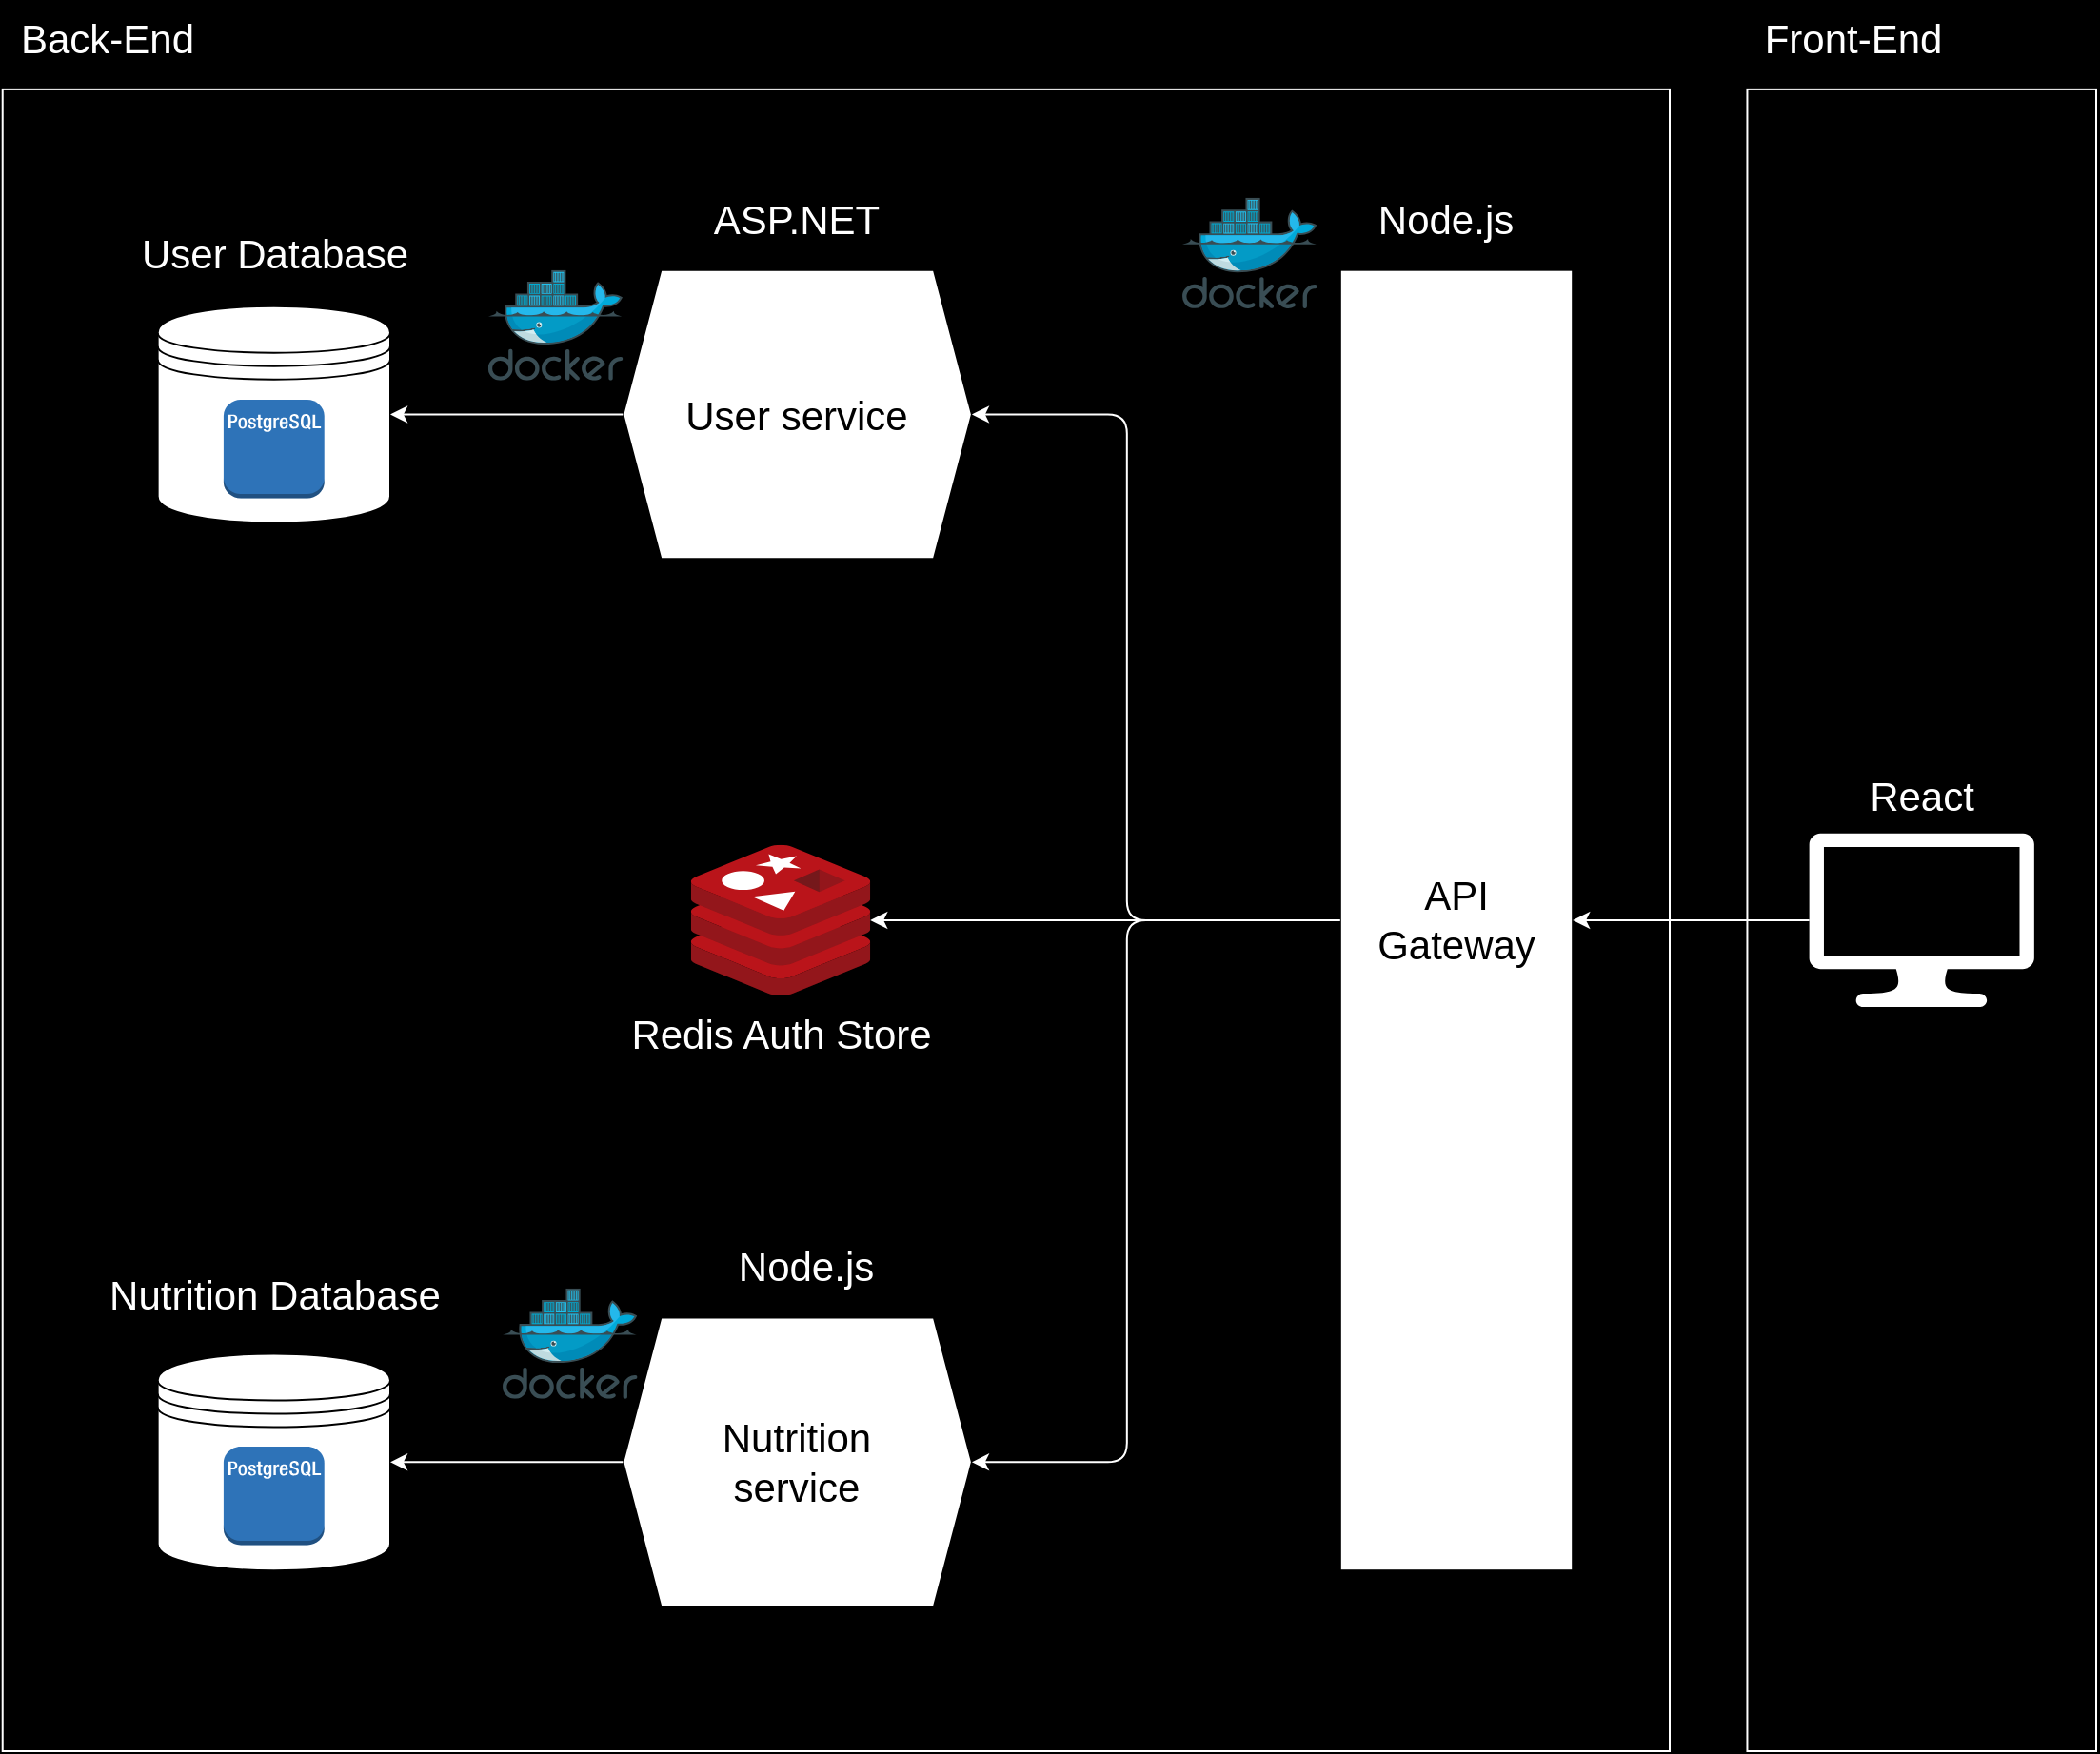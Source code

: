 <mxfile>
    <diagram id="bx2E_uVtWSM3cNPr-oQk" name="Page-1">
        <mxGraphModel dx="1549" dy="1113" grid="1" gridSize="10" guides="1" tooltips="1" connect="1" arrows="1" fold="1" page="1" pageScale="1" pageWidth="1200" pageHeight="1600" background="#000000" math="0" shadow="0">
            <root>
                <mxCell id="0"/>
                <mxCell id="1" parent="0"/>
                <mxCell id="30" value="" style="rounded=0;whiteSpace=wrap;html=1;fillColor=none;fontColor=#FFFFFF;strokeColor=#FFFFFF;fontSize=21;" parent="1" vertex="1">
                    <mxGeometry x="976.727" y="96.939" width="183.273" height="873.061" as="geometry"/>
                </mxCell>
                <mxCell id="27" value="" style="rounded=0;whiteSpace=wrap;html=1;fillColor=none;fontColor=#FFFFFF;strokeColor=#FFFFFF;fontSize=21;" parent="1" vertex="1">
                    <mxGeometry x="60.364" y="96.939" width="875.636" height="873.061" as="geometry"/>
                </mxCell>
                <mxCell id="2" value="" style="shape=datastore;whiteSpace=wrap;html=1;fontColor=#FFFFFF;fontSize=21;" parent="1" vertex="1">
                    <mxGeometry x="141.818" y="210.816" width="122.182" height="113.878" as="geometry"/>
                </mxCell>
                <mxCell id="4" value="User Database" style="text;html=1;align=center;verticalAlign=middle;resizable=0;points=[];autosize=1;strokeColor=none;fillColor=none;fontColor=#FFFFFF;fontSize=21;" parent="1" vertex="1">
                    <mxGeometry x="122.911" y="162.948" width="160" height="40" as="geometry"/>
                </mxCell>
                <mxCell id="6" style="edgeStyle=none;html=1;exitX=0;exitY=0.5;exitDx=0;exitDy=0;entryX=1;entryY=0.5;entryDx=0;entryDy=0;fontColor=#FFFFFF;fontSize=21;" parent="1" source="5" target="2" edge="1">
                    <mxGeometry relative="1" as="geometry"/>
                </mxCell>
                <mxCell id="5" value="User service" style="shape=hexagon;perimeter=hexagonPerimeter2;whiteSpace=wrap;html=1;fixedSize=1;fontColor=#000000;fontSize=21;" parent="1" vertex="1">
                    <mxGeometry x="386.182" y="191.837" width="183.273" height="151.837" as="geometry"/>
                </mxCell>
                <mxCell id="7" value="" style="sketch=0;aspect=fixed;html=1;points=[];align=center;image;fontSize=21;image=img/lib/mscae/Cache_Redis_Product.svg;fontColor=#FFFFFF;" parent="1" vertex="1">
                    <mxGeometry x="421.909" y="493.911" width="94.197" height="79.126" as="geometry"/>
                </mxCell>
                <mxCell id="9" value="Redis Auth Store" style="text;html=1;align=center;verticalAlign=middle;resizable=0;points=[];autosize=1;strokeColor=none;fillColor=none;fontColor=#FFFFFF;fontSize=21;" parent="1" vertex="1">
                    <mxGeometry x="379.006" y="573.039" width="180" height="40" as="geometry"/>
                </mxCell>
                <mxCell id="10" value="" style="shape=datastore;whiteSpace=wrap;html=1;fontColor=#FFFFFF;fontSize=21;" parent="1" vertex="1">
                    <mxGeometry x="141.818" y="761.224" width="122.182" height="113.878" as="geometry"/>
                </mxCell>
                <mxCell id="11" value="Nutrition Database" style="text;html=1;align=center;verticalAlign=middle;resizable=0;points=[];autosize=1;strokeColor=none;fillColor=none;fontColor=#FFFFFF;fontSize=21;" parent="1" vertex="1">
                    <mxGeometry x="102.907" y="709.996" width="200" height="40" as="geometry"/>
                </mxCell>
                <mxCell id="13" style="edgeStyle=none;html=1;exitX=0;exitY=0.5;exitDx=0;exitDy=0;entryX=1;entryY=0.5;entryDx=0;entryDy=0;fontColor=#FFFFFF;fontSize=21;" parent="1" source="12" target="10" edge="1">
                    <mxGeometry relative="1" as="geometry"/>
                </mxCell>
                <mxCell id="12" value="Nutrition&lt;br style=&quot;font-size: 21px;&quot;&gt;service" style="shape=hexagon;perimeter=hexagonPerimeter2;whiteSpace=wrap;html=1;fixedSize=1;fontColor=#000000;fontSize=21;" parent="1" vertex="1">
                    <mxGeometry x="386.182" y="742.245" width="183.273" height="151.837" as="geometry"/>
                </mxCell>
                <mxCell id="16" value="ASP.NET" style="text;html=1;align=center;verticalAlign=middle;resizable=0;points=[];autosize=1;strokeColor=none;fillColor=none;fontColor=#FFFFFF;fontSize=21;" parent="1" vertex="1">
                    <mxGeometry x="421.905" y="144.898" width="110" height="40" as="geometry"/>
                </mxCell>
                <mxCell id="17" value="Node.js" style="text;html=1;align=center;verticalAlign=middle;resizable=0;points=[];autosize=1;strokeColor=none;fillColor=none;fontColor=#FFFFFF;fontSize=21;" parent="1" vertex="1">
                    <mxGeometry x="437.087" y="695.306" width="90" height="40" as="geometry"/>
                </mxCell>
                <mxCell id="20" style="edgeStyle=none;html=1;entryX=1;entryY=0.5;entryDx=0;entryDy=0;fontColor=#FFFFFF;strokeColor=#FFFFFF;fontSize=21;" parent="1" source="18" target="5" edge="1">
                    <mxGeometry relative="1" as="geometry">
                        <mxPoint x="589.818" y="362.653" as="targetPoint"/>
                        <Array as="points">
                            <mxPoint x="650.909" y="533.469"/>
                            <mxPoint x="650.909" y="267.755"/>
                        </Array>
                    </mxGeometry>
                </mxCell>
                <mxCell id="81" style="edgeStyle=none;html=1;" edge="1" parent="1" source="18" target="27">
                    <mxGeometry relative="1" as="geometry"/>
                </mxCell>
                <mxCell id="82" style="edgeStyle=none;html=1;strokeColor=#FFFFFF;" edge="1" parent="1" source="18" target="7">
                    <mxGeometry relative="1" as="geometry"/>
                </mxCell>
                <mxCell id="18" value="API Gateway" style="rounded=0;whiteSpace=wrap;html=1;fontColor=#000000;fontSize=21;" parent="1" vertex="1">
                    <mxGeometry x="762.909" y="191.837" width="122.182" height="683.265" as="geometry"/>
                </mxCell>
                <mxCell id="21" style="edgeStyle=none;html=1;entryX=1;entryY=0.5;entryDx=0;entryDy=0;exitX=0;exitY=0.5;exitDx=0;exitDy=0;fontColor=#FFFFFF;strokeColor=#FFFFFF;fontSize=21;" parent="1" source="18" target="12" edge="1">
                    <mxGeometry relative="1" as="geometry">
                        <mxPoint x="589.818" y="286.735" as="targetPoint"/>
                        <mxPoint x="783.273" y="552.449" as="sourcePoint"/>
                        <Array as="points">
                            <mxPoint x="650.909" y="533.469"/>
                            <mxPoint x="650.909" y="818.163"/>
                        </Array>
                    </mxGeometry>
                </mxCell>
                <mxCell id="33" style="edgeStyle=none;html=1;entryX=1;entryY=0.5;entryDx=0;entryDy=0;fontColor=#FFFFFF;strokeColor=#FFFFFF;fontSize=21;" parent="1" source="24" target="18" edge="1">
                    <mxGeometry relative="1" as="geometry"/>
                </mxCell>
                <mxCell id="24" value="" style="sketch=0;pointerEvents=1;shadow=0;dashed=0;html=1;strokeColor=none;fillColor=#FFFFFF;labelPosition=center;verticalLabelPosition=bottom;verticalAlign=top;outlineConnect=0;align=center;shape=mxgraph.office.devices.lcd_monitor;fontColor=#FFFFFF;fontSize=21;" parent="1" vertex="1">
                    <mxGeometry x="1009.309" y="487.918" width="118.109" height="91.102" as="geometry"/>
                </mxCell>
                <mxCell id="28" value="Back-End" style="text;html=1;align=center;verticalAlign=middle;resizable=0;points=[];autosize=1;fillColor=none;fontColor=#FFFFFF;fontSize=21;" parent="1" vertex="1">
                    <mxGeometry x="60.36" y="50" width="110" height="40" as="geometry"/>
                </mxCell>
                <mxCell id="29" value="Node.js" style="text;html=1;align=center;verticalAlign=middle;resizable=0;points=[];autosize=1;strokeColor=none;fillColor=none;fontColor=#FFFFFF;fontSize=21;" parent="1" vertex="1">
                    <mxGeometry x="773.087" y="144.898" width="90" height="40" as="geometry"/>
                </mxCell>
                <mxCell id="31" value="React" style="text;html=1;align=center;verticalAlign=middle;resizable=0;points=[];autosize=1;strokeColor=none;fillColor=none;fontColor=#FFFFFF;fontSize=21;" parent="1" vertex="1">
                    <mxGeometry x="1028.365" y="447.922" width="80" height="40" as="geometry"/>
                </mxCell>
                <mxCell id="32" value="Front-End" style="text;html=1;align=center;verticalAlign=middle;resizable=0;points=[];autosize=1;strokeColor=none;fillColor=none;fontColor=#FFFFFF;fontSize=21;" parent="1" vertex="1">
                    <mxGeometry x="971.724" y="50" width="120" height="40" as="geometry"/>
                </mxCell>
                <mxCell id="34" style="edgeStyle=none;html=1;exitX=0;exitY=0.5;exitDx=0;exitDy=0;entryX=1;entryY=0.5;entryDx=0;entryDy=0;fontColor=#FFFFFF;strokeColor=#FFFFFF;fontSize=21;" parent="1" edge="1">
                    <mxGeometry relative="1" as="geometry">
                        <mxPoint x="386.182" y="267.755" as="sourcePoint"/>
                        <mxPoint x="264" y="267.755" as="targetPoint"/>
                    </mxGeometry>
                </mxCell>
                <mxCell id="35" style="edgeStyle=none;html=1;exitX=0;exitY=0.5;exitDx=0;exitDy=0;entryX=1;entryY=0.5;entryDx=0;entryDy=0;fontColor=#FFFFFF;strokeColor=#FFFFFF;fontSize=21;" parent="1" edge="1">
                    <mxGeometry relative="1" as="geometry">
                        <mxPoint x="386.182" y="818.163" as="sourcePoint"/>
                        <mxPoint x="264" y="818.163" as="targetPoint"/>
                    </mxGeometry>
                </mxCell>
                <mxCell id="37" value="" style="sketch=0;aspect=fixed;html=1;points=[];align=center;image;fontSize=21;image=img/lib/mscae/Docker.svg;strokeColor=#FFFFFF;fontColor=#000000;fillColor=#FFFFFF;" parent="1" vertex="1">
                    <mxGeometry x="323" y="726.87" width="70.79" height="58.05" as="geometry"/>
                </mxCell>
                <mxCell id="39" value="" style="outlineConnect=0;dashed=0;verticalLabelPosition=bottom;verticalAlign=top;align=center;html=1;shape=mxgraph.aws3.postgre_sql_instance;fillColor=#2E73B8;gradientColor=none;strokeColor=#FFFFFF;fontColor=#000000;fontSize=21;" parent="1" vertex="1">
                    <mxGeometry x="176.45" y="260" width="52.91" height="51.74" as="geometry"/>
                </mxCell>
                <mxCell id="78" value="" style="outlineConnect=0;dashed=0;verticalLabelPosition=bottom;verticalAlign=top;align=center;html=1;shape=mxgraph.aws3.postgre_sql_instance;fillColor=#2E73B8;gradientColor=none;strokeColor=#FFFFFF;fontColor=#000000;fontSize=21;" parent="1" vertex="1">
                    <mxGeometry x="176.45" y="810" width="52.91" height="51.74" as="geometry"/>
                </mxCell>
                <mxCell id="79" value="" style="sketch=0;aspect=fixed;html=1;points=[];align=center;image;fontSize=21;image=img/lib/mscae/Docker.svg;strokeColor=#FFFFFF;fontColor=#000000;fillColor=#FFFFFF;" parent="1" vertex="1">
                    <mxGeometry x="315.39" y="191.84" width="70.79" height="58.05" as="geometry"/>
                </mxCell>
                <mxCell id="80" value="" style="sketch=0;aspect=fixed;html=1;points=[];align=center;image;fontSize=21;image=img/lib/mscae/Docker.svg;strokeColor=#FFFFFF;fontColor=#000000;fillColor=#FFFFFF;" parent="1" vertex="1">
                    <mxGeometry x="680" y="153.92" width="70.79" height="58.05" as="geometry"/>
                </mxCell>
            </root>
        </mxGraphModel>
    </diagram>
</mxfile>